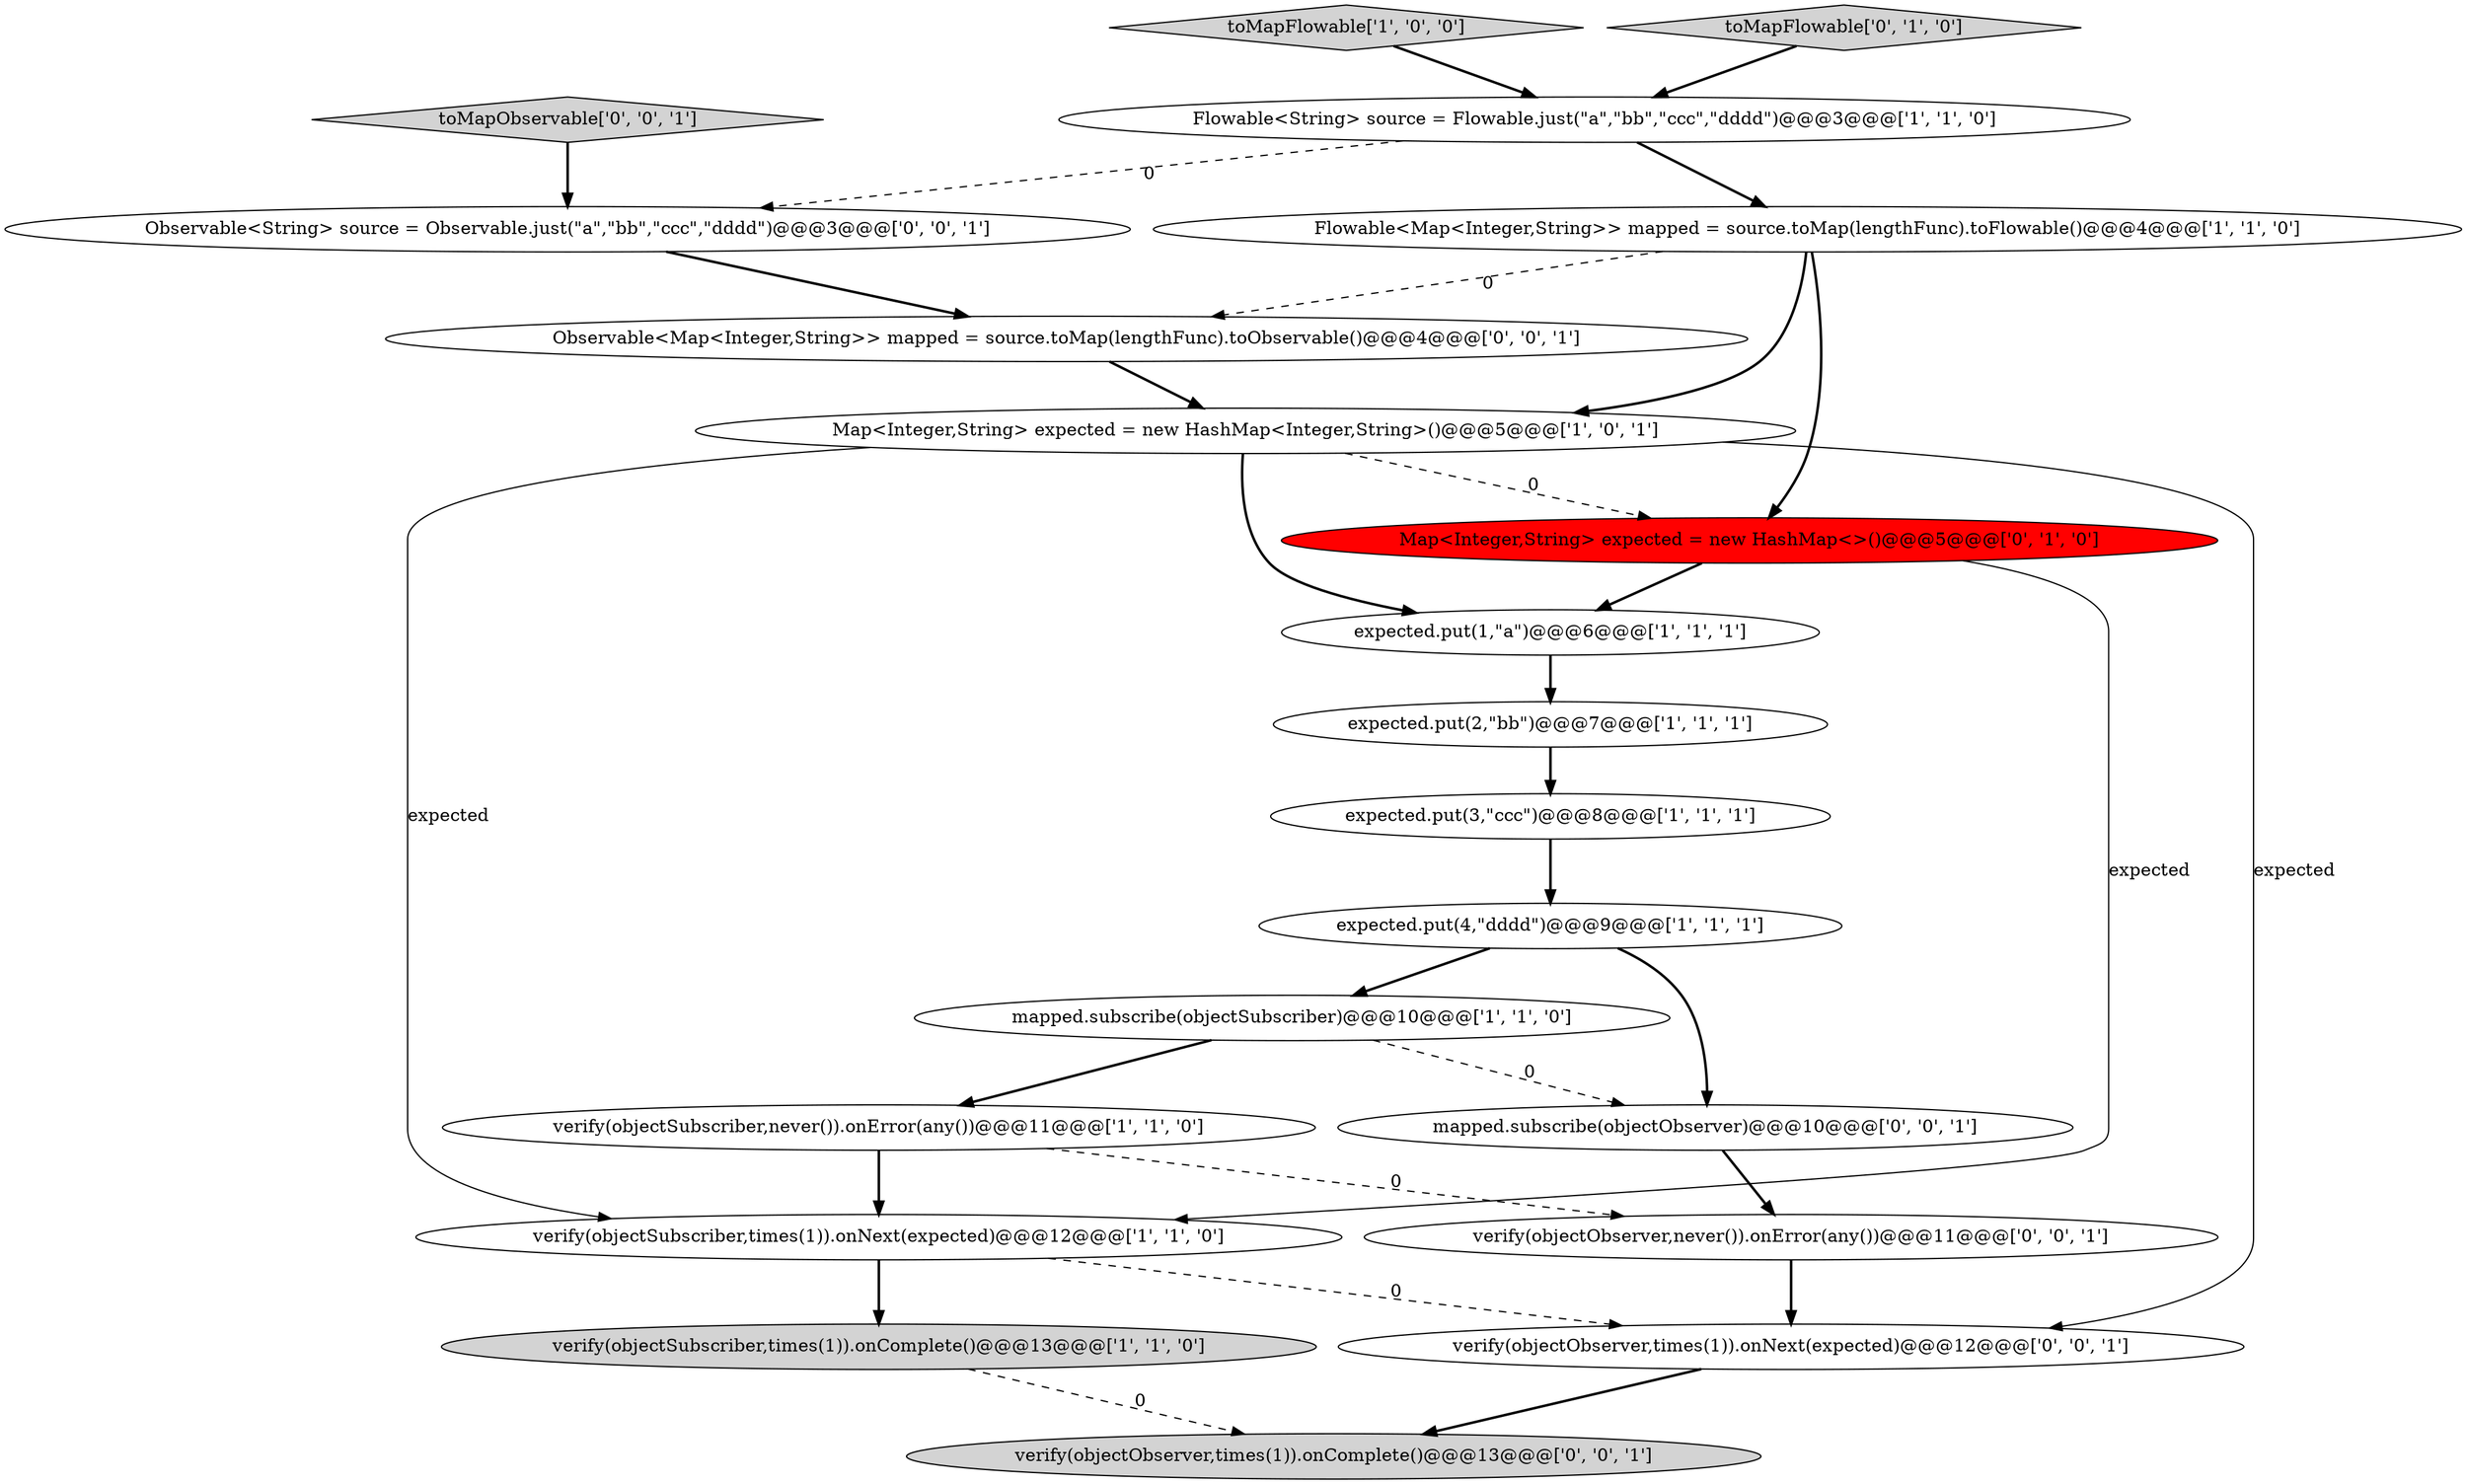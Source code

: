 digraph {
19 [style = filled, label = "verify(objectObserver,times(1)).onNext(expected)@@@12@@@['0', '0', '1']", fillcolor = white, shape = ellipse image = "AAA0AAABBB3BBB"];
14 [style = filled, label = "toMapObservable['0', '0', '1']", fillcolor = lightgray, shape = diamond image = "AAA0AAABBB3BBB"];
9 [style = filled, label = "Map<Integer,String> expected = new HashMap<Integer,String>()@@@5@@@['1', '0', '1']", fillcolor = white, shape = ellipse image = "AAA0AAABBB1BBB"];
0 [style = filled, label = "Flowable<String> source = Flowable.just(\"a\",\"bb\",\"ccc\",\"dddd\")@@@3@@@['1', '1', '0']", fillcolor = white, shape = ellipse image = "AAA0AAABBB1BBB"];
13 [style = filled, label = "Map<Integer,String> expected = new HashMap<>()@@@5@@@['0', '1', '0']", fillcolor = red, shape = ellipse image = "AAA1AAABBB2BBB"];
7 [style = filled, label = "expected.put(4,\"dddd\")@@@9@@@['1', '1', '1']", fillcolor = white, shape = ellipse image = "AAA0AAABBB1BBB"];
4 [style = filled, label = "toMapFlowable['1', '0', '0']", fillcolor = lightgray, shape = diamond image = "AAA0AAABBB1BBB"];
3 [style = filled, label = "verify(objectSubscriber,times(1)).onNext(expected)@@@12@@@['1', '1', '0']", fillcolor = white, shape = ellipse image = "AAA0AAABBB1BBB"];
12 [style = filled, label = "toMapFlowable['0', '1', '0']", fillcolor = lightgray, shape = diamond image = "AAA0AAABBB2BBB"];
8 [style = filled, label = "Flowable<Map<Integer,String>> mapped = source.toMap(lengthFunc).toFlowable()@@@4@@@['1', '1', '0']", fillcolor = white, shape = ellipse image = "AAA0AAABBB1BBB"];
16 [style = filled, label = "mapped.subscribe(objectObserver)@@@10@@@['0', '0', '1']", fillcolor = white, shape = ellipse image = "AAA0AAABBB3BBB"];
17 [style = filled, label = "Observable<Map<Integer,String>> mapped = source.toMap(lengthFunc).toObservable()@@@4@@@['0', '0', '1']", fillcolor = white, shape = ellipse image = "AAA0AAABBB3BBB"];
10 [style = filled, label = "verify(objectSubscriber,times(1)).onComplete()@@@13@@@['1', '1', '0']", fillcolor = lightgray, shape = ellipse image = "AAA0AAABBB1BBB"];
18 [style = filled, label = "Observable<String> source = Observable.just(\"a\",\"bb\",\"ccc\",\"dddd\")@@@3@@@['0', '0', '1']", fillcolor = white, shape = ellipse image = "AAA0AAABBB3BBB"];
5 [style = filled, label = "expected.put(2,\"bb\")@@@7@@@['1', '1', '1']", fillcolor = white, shape = ellipse image = "AAA0AAABBB1BBB"];
11 [style = filled, label = "expected.put(1,\"a\")@@@6@@@['1', '1', '1']", fillcolor = white, shape = ellipse image = "AAA0AAABBB1BBB"];
20 [style = filled, label = "verify(objectObserver,never()).onError(any())@@@11@@@['0', '0', '1']", fillcolor = white, shape = ellipse image = "AAA0AAABBB3BBB"];
2 [style = filled, label = "mapped.subscribe(objectSubscriber)@@@10@@@['1', '1', '0']", fillcolor = white, shape = ellipse image = "AAA0AAABBB1BBB"];
1 [style = filled, label = "verify(objectSubscriber,never()).onError(any())@@@11@@@['1', '1', '0']", fillcolor = white, shape = ellipse image = "AAA0AAABBB1BBB"];
15 [style = filled, label = "verify(objectObserver,times(1)).onComplete()@@@13@@@['0', '0', '1']", fillcolor = lightgray, shape = ellipse image = "AAA0AAABBB3BBB"];
6 [style = filled, label = "expected.put(3,\"ccc\")@@@8@@@['1', '1', '1']", fillcolor = white, shape = ellipse image = "AAA0AAABBB1BBB"];
10->15 [style = dashed, label="0"];
9->11 [style = bold, label=""];
2->1 [style = bold, label=""];
17->9 [style = bold, label=""];
1->3 [style = bold, label=""];
18->17 [style = bold, label=""];
12->0 [style = bold, label=""];
13->11 [style = bold, label=""];
4->0 [style = bold, label=""];
3->19 [style = dashed, label="0"];
1->20 [style = dashed, label="0"];
3->10 [style = bold, label=""];
11->5 [style = bold, label=""];
5->6 [style = bold, label=""];
7->2 [style = bold, label=""];
2->16 [style = dashed, label="0"];
7->16 [style = bold, label=""];
13->3 [style = solid, label="expected"];
0->8 [style = bold, label=""];
8->9 [style = bold, label=""];
9->13 [style = dashed, label="0"];
9->3 [style = solid, label="expected"];
0->18 [style = dashed, label="0"];
8->17 [style = dashed, label="0"];
14->18 [style = bold, label=""];
9->19 [style = solid, label="expected"];
19->15 [style = bold, label=""];
6->7 [style = bold, label=""];
20->19 [style = bold, label=""];
16->20 [style = bold, label=""];
8->13 [style = bold, label=""];
}
